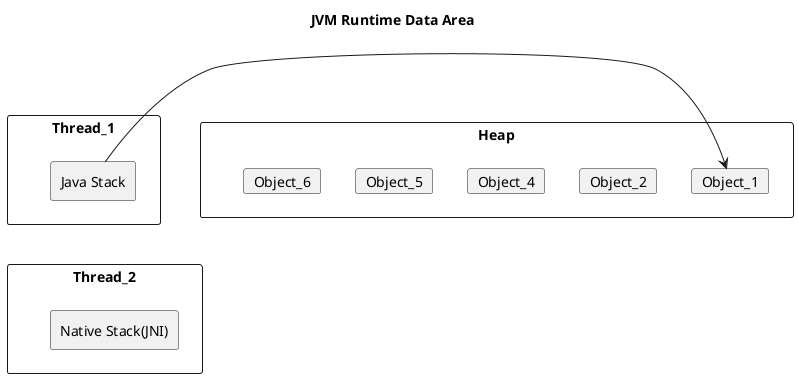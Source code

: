 @startuml

title JVM Runtime Data Area

rectangle Thread_1 {
	rectangle "Java Stack" {

	}
}

rectangle Thread_2 {
	rectangle "Native Stack(JNI)" {

	}
}

rectangle Heap {
	card Object_1 {
	}
	card Object_2 {
	}
	card Object_2 {
	}
	card Object_4 {
	}
	card Object_5 {
	}
	card Object_6 {
	}
}

Thread_1 -[hidden]down- Thread_2
Thread_1 -[hidden]right- Heap
"Java Stack" -right-> Object_1

@enduml